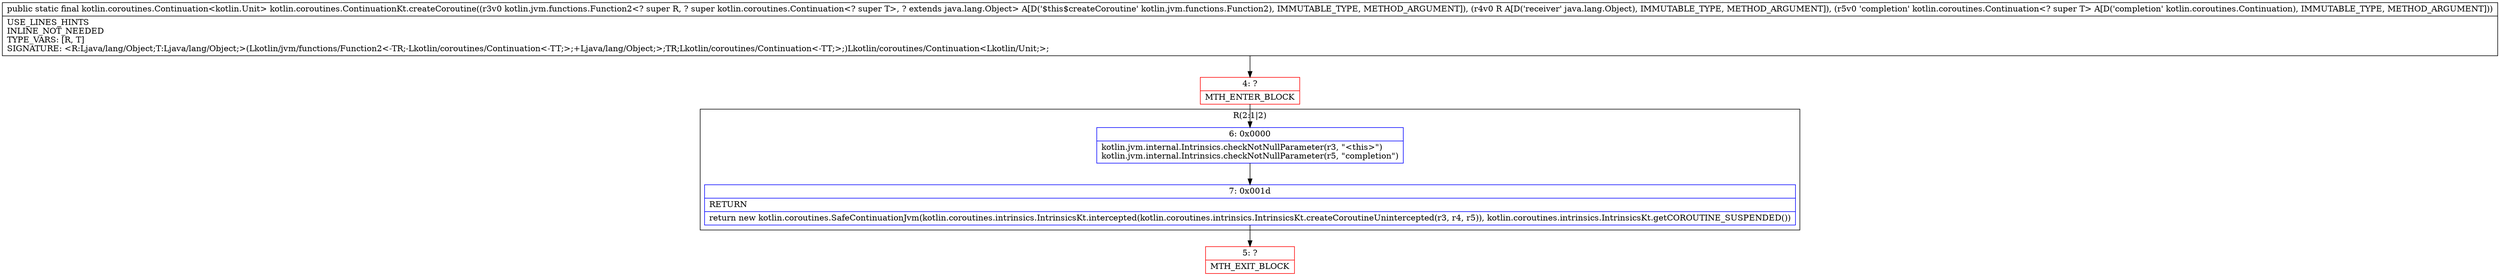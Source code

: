 digraph "CFG forkotlin.coroutines.ContinuationKt.createCoroutine(Lkotlin\/jvm\/functions\/Function2;Ljava\/lang\/Object;Lkotlin\/coroutines\/Continuation;)Lkotlin\/coroutines\/Continuation;" {
subgraph cluster_Region_1789521528 {
label = "R(2:1|2)";
node [shape=record,color=blue];
Node_6 [shape=record,label="{6\:\ 0x0000|kotlin.jvm.internal.Intrinsics.checkNotNullParameter(r3, \"\<this\>\")\lkotlin.jvm.internal.Intrinsics.checkNotNullParameter(r5, \"completion\")\l}"];
Node_7 [shape=record,label="{7\:\ 0x001d|RETURN\l|return new kotlin.coroutines.SafeContinuationJvm(kotlin.coroutines.intrinsics.IntrinsicsKt.intercepted(kotlin.coroutines.intrinsics.IntrinsicsKt.createCoroutineUnintercepted(r3, r4, r5)), kotlin.coroutines.intrinsics.IntrinsicsKt.getCOROUTINE_SUSPENDED())\l}"];
}
Node_4 [shape=record,color=red,label="{4\:\ ?|MTH_ENTER_BLOCK\l}"];
Node_5 [shape=record,color=red,label="{5\:\ ?|MTH_EXIT_BLOCK\l}"];
MethodNode[shape=record,label="{public static final kotlin.coroutines.Continuation\<kotlin.Unit\> kotlin.coroutines.ContinuationKt.createCoroutine((r3v0 kotlin.jvm.functions.Function2\<? super R, ? super kotlin.coroutines.Continuation\<? super T\>, ? extends java.lang.Object\> A[D('$this$createCoroutine' kotlin.jvm.functions.Function2), IMMUTABLE_TYPE, METHOD_ARGUMENT]), (r4v0 R A[D('receiver' java.lang.Object), IMMUTABLE_TYPE, METHOD_ARGUMENT]), (r5v0 'completion' kotlin.coroutines.Continuation\<? super T\> A[D('completion' kotlin.coroutines.Continuation), IMMUTABLE_TYPE, METHOD_ARGUMENT]))  | USE_LINES_HINTS\lINLINE_NOT_NEEDED\lTYPE_VARS: [R, T]\lSIGNATURE: \<R:Ljava\/lang\/Object;T:Ljava\/lang\/Object;\>(Lkotlin\/jvm\/functions\/Function2\<\-TR;\-Lkotlin\/coroutines\/Continuation\<\-TT;\>;+Ljava\/lang\/Object;\>;TR;Lkotlin\/coroutines\/Continuation\<\-TT;\>;)Lkotlin\/coroutines\/Continuation\<Lkotlin\/Unit;\>;\l}"];
MethodNode -> Node_4;Node_6 -> Node_7;
Node_7 -> Node_5;
Node_4 -> Node_6;
}

